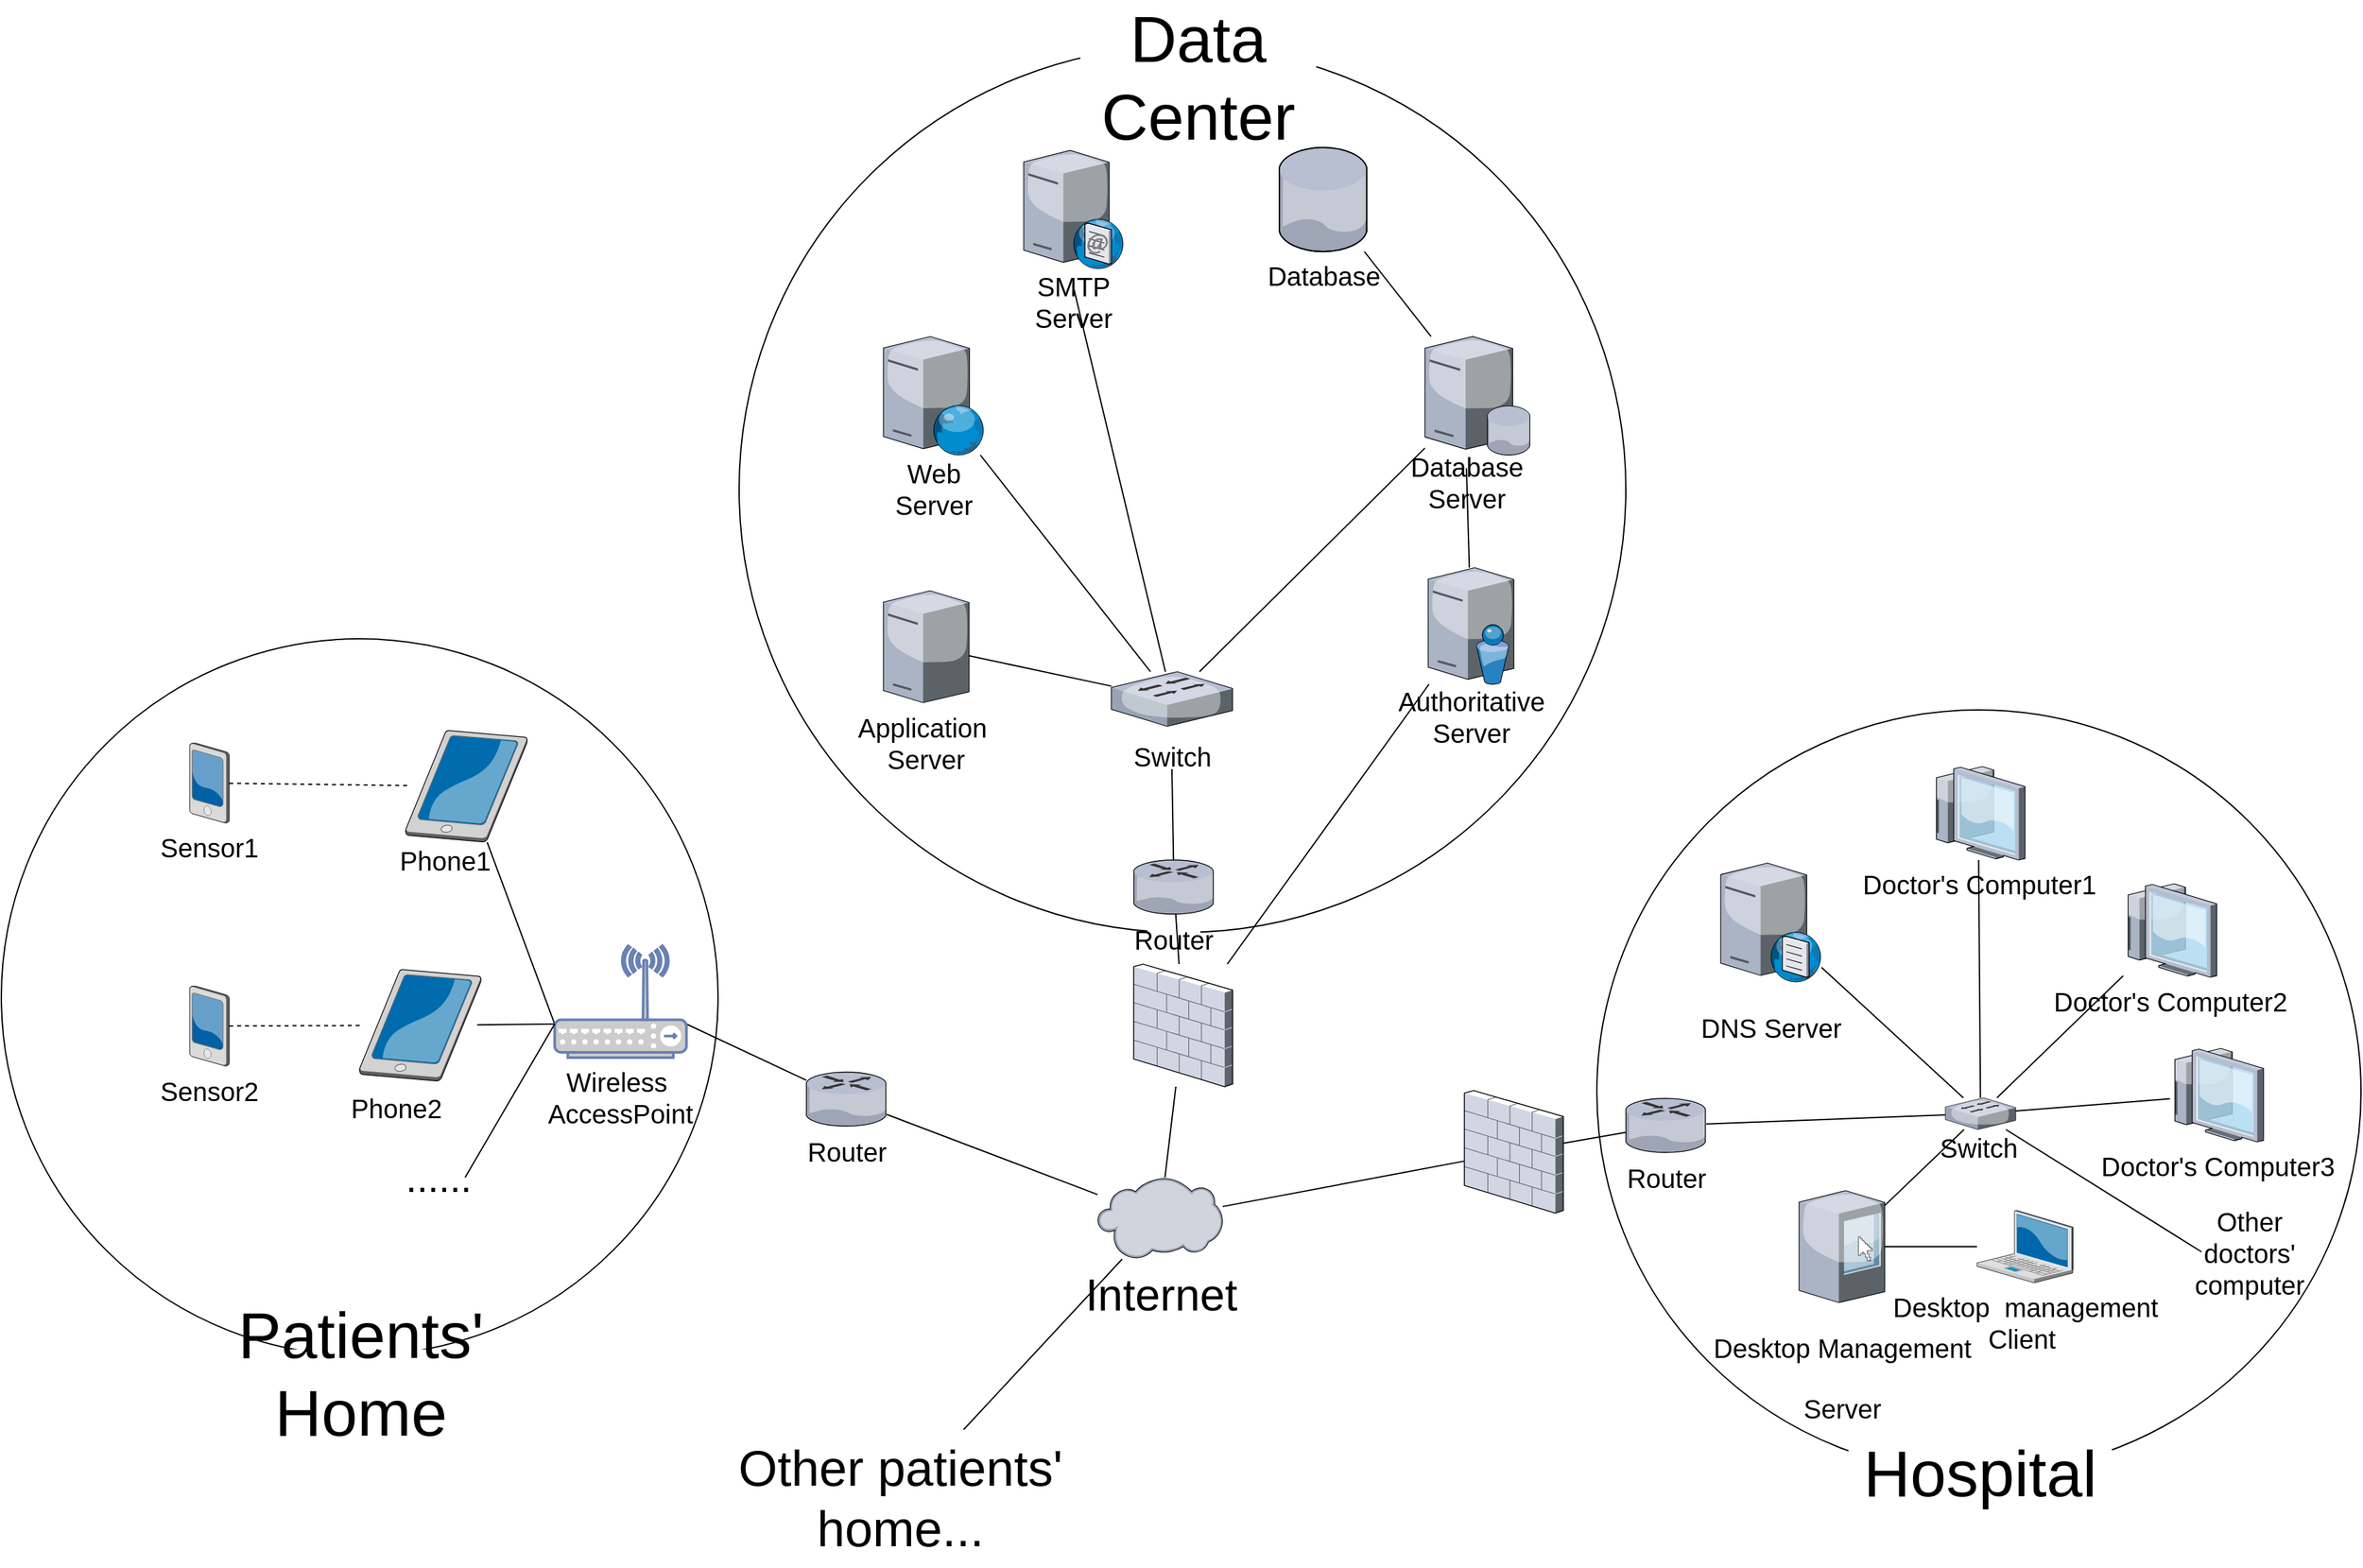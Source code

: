 <mxfile version="10.6.7" type="github"><diagram name="Page-1" id="822b0af5-4adb-64df-f703-e8dfc1f81529"><mxGraphModel dx="3344" dy="1354" grid="1" gridSize="10" guides="1" tooltips="1" connect="1" arrows="1" fold="1" page="1" pageScale="1" pageWidth="1100" pageHeight="850" background="#ffffff" math="0" shadow="0"><root><mxCell id="0"/><mxCell id="1" parent="0"/><mxCell id="VWFIFegmGs9kK9D9FBWd-44" value="" style="ellipse;whiteSpace=wrap;html=1;aspect=fixed;strokeWidth=1;fillColor=#ffffff;fontSize=20;" vertex="1" parent="1"><mxGeometry x="991" y="561" width="580" height="580" as="geometry"/></mxCell><mxCell id="VWFIFegmGs9kK9D9FBWd-1" value="" style="ellipse;whiteSpace=wrap;html=1;aspect=fixed;" vertex="1" parent="1"><mxGeometry x="340" y="57" width="673" height="673" as="geometry"/></mxCell><mxCell id="VWFIFegmGs9kK9D9FBWd-35" style="rounded=0;orthogonalLoop=1;jettySize=auto;html=1;entryX=0.5;entryY=1;entryDx=0;entryDy=0;fontSize=20;endArrow=none;endFill=0;" edge="1" parent="1" source="VWFIFegmGs9kK9D9FBWd-124" target="VWFIFegmGs9kK9D9FBWd-17"><mxGeometry relative="1" as="geometry"><mxPoint x="668.289" y="667.5" as="sourcePoint"/></mxGeometry></mxCell><mxCell id="VWFIFegmGs9kK9D9FBWd-37" style="edgeStyle=none;rounded=0;orthogonalLoop=1;jettySize=auto;html=1;fontSize=20;endArrow=none;endFill=0;" edge="1" parent="1" source="VWFIFegmGs9kK9D9FBWd-122" target="VWFIFegmGs9kK9D9FBWd-21"><mxGeometry relative="1" as="geometry"><mxPoint x="705" y="677.889" as="sourcePoint"/></mxGeometry></mxCell><mxCell id="VWFIFegmGs9kK9D9FBWd-11" value="Data &lt;br&gt;Center" style="text;html=1;align=center;verticalAlign=middle;whiteSpace=wrap;rounded=0;strokeWidth=6;fontSize=49;fillColor=#ffffff;" vertex="1" parent="1"><mxGeometry x="599" y="28" width="179" height="106" as="geometry"/></mxCell><mxCell id="VWFIFegmGs9kK9D9FBWd-15" value="" style="group" vertex="1" connectable="0" parent="1"><mxGeometry x="556" y="134" width="76" height="127" as="geometry"/></mxCell><mxCell id="VWFIFegmGs9kK9D9FBWd-4" value="" style="verticalLabelPosition=bottom;aspect=fixed;html=1;verticalAlign=top;strokeColor=none;align=center;outlineConnect=0;shape=mxgraph.citrix.smtp_server;" vertex="1" parent="VWFIFegmGs9kK9D9FBWd-15"><mxGeometry width="76" height="92" as="geometry"/></mxCell><mxCell id="VWFIFegmGs9kK9D9FBWd-14" value="SMTP Server" style="text;html=1;strokeColor=none;fillColor=none;align=center;verticalAlign=middle;whiteSpace=wrap;rounded=0;fontSize=20;" vertex="1" parent="VWFIFegmGs9kK9D9FBWd-15"><mxGeometry x="14" y="107" width="48" height="20" as="geometry"/></mxCell><mxCell id="VWFIFegmGs9kK9D9FBWd-16" value="" style="group" vertex="1" connectable="0" parent="1"><mxGeometry x="449.5" y="277.5" width="76.5" height="125" as="geometry"/></mxCell><mxCell id="VWFIFegmGs9kK9D9FBWd-5" value="" style="verticalLabelPosition=bottom;aspect=fixed;html=1;verticalAlign=top;strokeColor=none;align=center;outlineConnect=0;shape=mxgraph.citrix.web_server;" vertex="1" parent="VWFIFegmGs9kK9D9FBWd-16"><mxGeometry width="76.5" height="90" as="geometry"/></mxCell><mxCell id="VWFIFegmGs9kK9D9FBWd-12" value="Web Server" style="text;html=1;strokeColor=none;fillColor=none;align=center;verticalAlign=middle;whiteSpace=wrap;rounded=0;fontSize=20;" vertex="1" parent="VWFIFegmGs9kK9D9FBWd-16"><mxGeometry x="2.5" y="105" width="72" height="20" as="geometry"/></mxCell><mxCell id="VWFIFegmGs9kK9D9FBWd-18" value="" style="group" vertex="1" connectable="0" parent="1"><mxGeometry x="622.5" y="532" width="92" height="74" as="geometry"/></mxCell><mxCell id="VWFIFegmGs9kK9D9FBWd-7" value="" style="verticalLabelPosition=bottom;aspect=fixed;html=1;verticalAlign=top;strokeColor=none;align=center;outlineConnect=0;shape=mxgraph.citrix.switch;" vertex="1" parent="VWFIFegmGs9kK9D9FBWd-18"><mxGeometry width="92" height="41.5" as="geometry"/></mxCell><mxCell id="VWFIFegmGs9kK9D9FBWd-17" value="Switch" style="text;html=1;strokeColor=none;fillColor=none;align=center;verticalAlign=middle;whiteSpace=wrap;rounded=0;fontSize=20;" vertex="1" parent="VWFIFegmGs9kK9D9FBWd-18"><mxGeometry x="26" y="54" width="40" height="20" as="geometry"/></mxCell><mxCell id="VWFIFegmGs9kK9D9FBWd-20" value="" style="group" vertex="1" connectable="0" parent="1"><mxGeometry x="850.5" y="277.5" width="90" height="120" as="geometry"/></mxCell><mxCell id="VWFIFegmGs9kK9D9FBWd-3" value="" style="verticalLabelPosition=bottom;aspect=fixed;html=1;verticalAlign=top;strokeColor=none;align=center;outlineConnect=0;shape=mxgraph.citrix.database_server;" vertex="1" parent="VWFIFegmGs9kK9D9FBWd-20"><mxGeometry x="10" width="80" height="90" as="geometry"/></mxCell><mxCell id="VWFIFegmGs9kK9D9FBWd-19" value="Database&lt;br&gt;Server&lt;br&gt;" style="text;html=1;strokeColor=none;fillColor=none;align=center;verticalAlign=middle;whiteSpace=wrap;rounded=0;fontSize=20;" vertex="1" parent="VWFIFegmGs9kK9D9FBWd-20"><mxGeometry y="100" width="83" height="20" as="geometry"/></mxCell><mxCell id="VWFIFegmGs9kK9D9FBWd-23" value="" style="group" vertex="1" connectable="0" parent="1"><mxGeometry x="863" y="453" width="65" height="123" as="geometry"/></mxCell><mxCell id="VWFIFegmGs9kK9D9FBWd-21" value="" style="verticalLabelPosition=bottom;aspect=fixed;html=1;verticalAlign=top;strokeColor=none;align=center;outlineConnect=0;shape=mxgraph.citrix.directory_server;fillColor=#ffffff;fontSize=20;" vertex="1" parent="VWFIFegmGs9kK9D9FBWd-23"><mxGeometry width="65" height="88.5" as="geometry"/></mxCell><mxCell id="VWFIFegmGs9kK9D9FBWd-22" value="Authoritative&lt;br&gt;Server&lt;br&gt;" style="text;html=1;strokeColor=none;fillColor=none;align=center;verticalAlign=middle;whiteSpace=wrap;rounded=0;fontSize=20;" vertex="1" parent="VWFIFegmGs9kK9D9FBWd-23"><mxGeometry x="12.5" y="103" width="40" height="20" as="geometry"/></mxCell><mxCell id="VWFIFegmGs9kK9D9FBWd-26" value="" style="group" vertex="1" connectable="0" parent="1"><mxGeometry x="449.5" y="470.5" width="65" height="125.5" as="geometry"/></mxCell><mxCell id="VWFIFegmGs9kK9D9FBWd-24" value="" style="verticalLabelPosition=bottom;aspect=fixed;html=1;verticalAlign=top;strokeColor=none;align=center;outlineConnect=0;shape=mxgraph.citrix.license_server;fillColor=#ffffff;fontSize=20;" vertex="1" parent="VWFIFegmGs9kK9D9FBWd-26"><mxGeometry width="65" height="85" as="geometry"/></mxCell><mxCell id="VWFIFegmGs9kK9D9FBWd-25" value="Application&amp;nbsp;&lt;br&gt;Server&lt;br&gt;" style="text;html=1;strokeColor=none;fillColor=none;align=center;verticalAlign=middle;whiteSpace=wrap;rounded=0;fontSize=20;" vertex="1" parent="VWFIFegmGs9kK9D9FBWd-26"><mxGeometry x="12.5" y="105.5" width="40" height="20" as="geometry"/></mxCell><mxCell id="VWFIFegmGs9kK9D9FBWd-30" value="" style="group" vertex="1" connectable="0" parent="1"><mxGeometry x="750" y="134" width="67" height="106.5" as="geometry"/></mxCell><mxCell id="VWFIFegmGs9kK9D9FBWd-27" value="" style="verticalLabelPosition=bottom;aspect=fixed;html=1;verticalAlign=top;strokeColor=none;align=center;outlineConnect=0;shape=mxgraph.citrix.database;fillColor=#ffffff;fontSize=20;" vertex="1" parent="VWFIFegmGs9kK9D9FBWd-30"><mxGeometry width="67" height="79" as="geometry"/></mxCell><mxCell id="VWFIFegmGs9kK9D9FBWd-28" value="Database" style="text;html=1;strokeColor=none;fillColor=none;align=center;verticalAlign=middle;whiteSpace=wrap;rounded=0;fontSize=20;" vertex="1" parent="VWFIFegmGs9kK9D9FBWd-30"><mxGeometry x="13.5" y="86.5" width="40" height="20" as="geometry"/></mxCell><mxCell id="VWFIFegmGs9kK9D9FBWd-36" style="edgeStyle=none;rounded=0;orthogonalLoop=1;jettySize=auto;html=1;fontSize=20;endArrow=none;endFill=0;" edge="1" parent="1" source="VWFIFegmGs9kK9D9FBWd-27" target="VWFIFegmGs9kK9D9FBWd-3"><mxGeometry relative="1" as="geometry"/></mxCell><mxCell id="VWFIFegmGs9kK9D9FBWd-38" style="edgeStyle=none;rounded=0;orthogonalLoop=1;jettySize=auto;html=1;entryX=0.5;entryY=0;entryDx=0;entryDy=0;fontSize=20;endArrow=none;endFill=0;" edge="1" parent="1" source="VWFIFegmGs9kK9D9FBWd-21" target="VWFIFegmGs9kK9D9FBWd-19"><mxGeometry relative="1" as="geometry"/></mxCell><mxCell id="VWFIFegmGs9kK9D9FBWd-39" style="edgeStyle=none;rounded=0;orthogonalLoop=1;jettySize=auto;html=1;fontSize=20;endArrow=none;endFill=0;" edge="1" parent="1" source="VWFIFegmGs9kK9D9FBWd-7" target="VWFIFegmGs9kK9D9FBWd-24"><mxGeometry relative="1" as="geometry"/></mxCell><mxCell id="VWFIFegmGs9kK9D9FBWd-40" style="edgeStyle=none;rounded=0;orthogonalLoop=1;jettySize=auto;html=1;fontSize=20;endArrow=none;endFill=0;" edge="1" parent="1" source="VWFIFegmGs9kK9D9FBWd-7" target="VWFIFegmGs9kK9D9FBWd-5"><mxGeometry relative="1" as="geometry"/></mxCell><mxCell id="VWFIFegmGs9kK9D9FBWd-41" style="edgeStyle=none;rounded=0;orthogonalLoop=1;jettySize=auto;html=1;entryX=0.5;entryY=0;entryDx=0;entryDy=0;fontSize=20;endArrow=none;endFill=0;" edge="1" parent="1" source="VWFIFegmGs9kK9D9FBWd-7" target="VWFIFegmGs9kK9D9FBWd-14"><mxGeometry relative="1" as="geometry"/></mxCell><mxCell id="VWFIFegmGs9kK9D9FBWd-42" style="edgeStyle=none;rounded=0;orthogonalLoop=1;jettySize=auto;html=1;fontSize=20;endArrow=none;endFill=0;" edge="1" parent="1" source="VWFIFegmGs9kK9D9FBWd-7" target="VWFIFegmGs9kK9D9FBWd-3"><mxGeometry relative="1" as="geometry"/></mxCell><mxCell id="VWFIFegmGs9kK9D9FBWd-59" value="" style="ellipse;whiteSpace=wrap;html=1;aspect=fixed;strokeWidth=1;fillColor=#ffffff;fontSize=20;" vertex="1" parent="1"><mxGeometry x="-220" y="507" width="544" height="544" as="geometry"/></mxCell><mxCell id="VWFIFegmGs9kK9D9FBWd-60" value="Patients' Home" style="text;html=1;align=center;verticalAlign=middle;whiteSpace=wrap;rounded=0;strokeWidth=6;fontSize=49;fillColor=#ffffff;" vertex="1" parent="1"><mxGeometry x="-47" y="1046.5" width="200" height="37" as="geometry"/></mxCell><mxCell id="VWFIFegmGs9kK9D9FBWd-64" value="" style="group" vertex="1" connectable="0" parent="1"><mxGeometry x="391" y="836" width="61" height="70" as="geometry"/></mxCell><mxCell id="VWFIFegmGs9kK9D9FBWd-65" value="" style="verticalLabelPosition=bottom;aspect=fixed;html=1;verticalAlign=top;strokeColor=none;align=center;outlineConnect=0;shape=mxgraph.citrix.router;" vertex="1" parent="VWFIFegmGs9kK9D9FBWd-64"><mxGeometry width="61" height="41" as="geometry"/></mxCell><mxCell id="VWFIFegmGs9kK9D9FBWd-66" value="Router" style="text;html=1;strokeColor=none;fillColor=none;align=center;verticalAlign=middle;whiteSpace=wrap;rounded=0;fontSize=20;" vertex="1" parent="VWFIFegmGs9kK9D9FBWd-64"><mxGeometry x="10.5" y="50" width="40" height="20" as="geometry"/></mxCell><mxCell id="VWFIFegmGs9kK9D9FBWd-67" style="edgeStyle=none;rounded=0;orthogonalLoop=1;jettySize=auto;html=1;endArrow=none;endFill=0;fontSize=20;entryX=1;entryY=0.7;entryDx=0;entryDy=0;entryPerimeter=0;" edge="1" parent="1" source="VWFIFegmGs9kK9D9FBWd-65" target="VWFIFegmGs9kK9D9FBWd-70"><mxGeometry relative="1" as="geometry"><mxPoint x="339" y="848.25" as="targetPoint"/></mxGeometry></mxCell><mxCell id="VWFIFegmGs9kK9D9FBWd-68" style="edgeStyle=none;rounded=0;orthogonalLoop=1;jettySize=auto;html=1;endArrow=none;endFill=0;fontSize=20;" edge="1" parent="1" source="VWFIFegmGs9kK9D9FBWd-65" target="VWFIFegmGs9kK9D9FBWd-132"><mxGeometry relative="1" as="geometry"><mxPoint x="560" y="870" as="targetPoint"/></mxGeometry></mxCell><mxCell id="VWFIFegmGs9kK9D9FBWd-73" style="edgeStyle=none;rounded=0;orthogonalLoop=1;jettySize=auto;html=1;endArrow=none;endFill=0;fontSize=20;entryX=0;entryY=0.7;entryDx=0;entryDy=0;entryPerimeter=0;" edge="1" parent="1" source="VWFIFegmGs9kK9D9FBWd-69" target="VWFIFegmGs9kK9D9FBWd-70"><mxGeometry relative="1" as="geometry"/></mxCell><mxCell id="VWFIFegmGs9kK9D9FBWd-72" value="" style="group" vertex="1" connectable="0" parent="1"><mxGeometry x="200" y="740" width="100" height="125" as="geometry"/></mxCell><mxCell id="VWFIFegmGs9kK9D9FBWd-70" value="" style="fontColor=#0066CC;verticalAlign=top;verticalLabelPosition=bottom;labelPosition=center;align=center;html=1;outlineConnect=0;fillColor=#CCCCCC;strokeColor=#6881B3;gradientColor=none;gradientDirection=north;strokeWidth=2;shape=mxgraph.networks.wireless_hub;" vertex="1" parent="VWFIFegmGs9kK9D9FBWd-72"><mxGeometry width="100" height="85" as="geometry"/></mxCell><mxCell id="VWFIFegmGs9kK9D9FBWd-71" value="Wireless&amp;nbsp;&lt;br&gt;AccessPoint&lt;br&gt;" style="text;html=1;strokeColor=none;fillColor=none;align=center;verticalAlign=middle;whiteSpace=wrap;rounded=0;fontSize=20;" vertex="1" parent="VWFIFegmGs9kK9D9FBWd-72"><mxGeometry x="30" y="105" width="40" height="20" as="geometry"/></mxCell><mxCell id="VWFIFegmGs9kK9D9FBWd-75" style="edgeStyle=none;rounded=0;orthogonalLoop=1;jettySize=auto;html=1;entryX=0;entryY=0.7;entryDx=0;entryDy=0;entryPerimeter=0;endArrow=none;endFill=0;fontSize=20;" edge="1" parent="1" source="VWFIFegmGs9kK9D9FBWd-74" target="VWFIFegmGs9kK9D9FBWd-70"><mxGeometry relative="1" as="geometry"/></mxCell><mxCell id="VWFIFegmGs9kK9D9FBWd-77" style="edgeStyle=none;rounded=0;orthogonalLoop=1;jettySize=auto;html=1;entryX=0;entryY=0.7;entryDx=0;entryDy=0;entryPerimeter=0;endArrow=none;endFill=0;fontSize=20;exitX=1;exitY=0.5;exitDx=0;exitDy=0;" edge="1" parent="1" source="VWFIFegmGs9kK9D9FBWd-82" target="VWFIFegmGs9kK9D9FBWd-70"><mxGeometry relative="1" as="geometry"><mxPoint x="120" y="890" as="sourcePoint"/></mxGeometry></mxCell><mxCell id="VWFIFegmGs9kK9D9FBWd-86" style="edgeStyle=none;rounded=0;orthogonalLoop=1;jettySize=auto;html=1;endArrow=none;endFill=0;fontSize=30;dashed=1;" edge="1" parent="1" source="VWFIFegmGs9kK9D9FBWd-78" target="VWFIFegmGs9kK9D9FBWd-69"><mxGeometry relative="1" as="geometry"/></mxCell><mxCell id="VWFIFegmGs9kK9D9FBWd-82" value="......" style="text;html=1;strokeColor=none;fillColor=none;align=center;verticalAlign=middle;whiteSpace=wrap;rounded=0;fontSize=30;" vertex="1" parent="1"><mxGeometry x="92" y="906" width="40" height="20" as="geometry"/></mxCell><mxCell id="VWFIFegmGs9kK9D9FBWd-84" value="" style="group" vertex="1" connectable="0" parent="1"><mxGeometry x="57" y="757.5" width="82" height="115" as="geometry"/></mxCell><mxCell id="VWFIFegmGs9kK9D9FBWd-74" value="" style="verticalLabelPosition=bottom;aspect=fixed;html=1;verticalAlign=top;strokeColor=none;align=center;outlineConnect=0;shape=mxgraph.citrix.tablet_2;fillColor=#ffffff;fontSize=20;rotation=95;direction=east;" vertex="1" parent="VWFIFegmGs9kK9D9FBWd-84"><mxGeometry width="82" height="86" as="geometry"/></mxCell><mxCell id="VWFIFegmGs9kK9D9FBWd-80" value="Phone2" style="text;html=1;strokeColor=none;fillColor=none;align=center;verticalAlign=middle;whiteSpace=wrap;rounded=0;fontSize=20;" vertex="1" parent="VWFIFegmGs9kK9D9FBWd-84"><mxGeometry x="3" y="95" width="40" height="20" as="geometry"/></mxCell><mxCell id="VWFIFegmGs9kK9D9FBWd-85" value="" style="group" vertex="1" connectable="0" parent="1"><mxGeometry x="92" y="576" width="82" height="109" as="geometry"/></mxCell><mxCell id="VWFIFegmGs9kK9D9FBWd-69" value="" style="verticalLabelPosition=bottom;aspect=fixed;html=1;verticalAlign=top;strokeColor=none;align=center;outlineConnect=0;shape=mxgraph.citrix.tablet_2;fillColor=#ffffff;fontSize=20;rotation=95;direction=east;" vertex="1" parent="VWFIFegmGs9kK9D9FBWd-85"><mxGeometry width="82" height="86" as="geometry"/></mxCell><mxCell id="VWFIFegmGs9kK9D9FBWd-79" value="Phone1" style="text;html=1;strokeColor=none;fillColor=none;align=center;verticalAlign=middle;whiteSpace=wrap;rounded=0;fontSize=20;" vertex="1" parent="VWFIFegmGs9kK9D9FBWd-85"><mxGeometry x="5" y="89" width="40" height="20" as="geometry"/></mxCell><mxCell id="VWFIFegmGs9kK9D9FBWd-88" value="" style="group" vertex="1" connectable="0" parent="1"><mxGeometry x="-82" y="586" width="40" height="89" as="geometry"/></mxCell><mxCell id="VWFIFegmGs9kK9D9FBWd-78" value="" style="verticalLabelPosition=bottom;aspect=fixed;html=1;verticalAlign=top;strokeColor=none;align=center;outlineConnect=0;shape=mxgraph.citrix.pda;fillColor=#ffffff;fontSize=20;" vertex="1" parent="VWFIFegmGs9kK9D9FBWd-88"><mxGeometry x="5" width="30" height="61" as="geometry"/></mxCell><mxCell id="VWFIFegmGs9kK9D9FBWd-87" value="Sensor1" style="text;html=1;strokeColor=none;fillColor=none;align=center;verticalAlign=middle;whiteSpace=wrap;rounded=0;fontSize=20;" vertex="1" parent="VWFIFegmGs9kK9D9FBWd-88"><mxGeometry y="69" width="40" height="20" as="geometry"/></mxCell><mxCell id="VWFIFegmGs9kK9D9FBWd-89" value="" style="group" vertex="1" connectable="0" parent="1"><mxGeometry x="-82" y="770.5" width="40" height="89" as="geometry"/></mxCell><mxCell id="VWFIFegmGs9kK9D9FBWd-90" value="" style="verticalLabelPosition=bottom;aspect=fixed;html=1;verticalAlign=top;strokeColor=none;align=center;outlineConnect=0;shape=mxgraph.citrix.pda;fillColor=#ffffff;fontSize=20;" vertex="1" parent="VWFIFegmGs9kK9D9FBWd-89"><mxGeometry x="5" width="30" height="61" as="geometry"/></mxCell><mxCell id="VWFIFegmGs9kK9D9FBWd-91" value="Sensor2" style="text;html=1;strokeColor=none;fillColor=none;align=center;verticalAlign=middle;whiteSpace=wrap;rounded=0;fontSize=20;" vertex="1" parent="VWFIFegmGs9kK9D9FBWd-89"><mxGeometry y="69" width="40" height="20" as="geometry"/></mxCell><mxCell id="VWFIFegmGs9kK9D9FBWd-92" style="edgeStyle=none;rounded=0;orthogonalLoop=1;jettySize=auto;html=1;dashed=1;endArrow=none;endFill=0;fontSize=20;" edge="1" parent="1" source="VWFIFegmGs9kK9D9FBWd-90" target="VWFIFegmGs9kK9D9FBWd-74"><mxGeometry relative="1" as="geometry"/></mxCell><mxCell id="VWFIFegmGs9kK9D9FBWd-102" style="edgeStyle=none;rounded=0;orthogonalLoop=1;jettySize=auto;html=1;endArrow=none;endFill=0;fontSize=38;" edge="1" parent="1" source="VWFIFegmGs9kK9D9FBWd-101" target="VWFIFegmGs9kK9D9FBWd-132"><mxGeometry relative="1" as="geometry"><mxPoint x="640" y="1020" as="targetPoint"/></mxGeometry></mxCell><mxCell id="VWFIFegmGs9kK9D9FBWd-101" value="Other patients' home..." style="text;html=1;align=center;verticalAlign=middle;whiteSpace=wrap;rounded=0;strokeWidth=6;fontSize=38;fillColor=#ffffff;" vertex="1" parent="1"><mxGeometry x="337.5" y="1107.5" width="249" height="104" as="geometry"/></mxCell><mxCell id="VWFIFegmGs9kK9D9FBWd-53" value="" style="group" vertex="1" connectable="0" parent="1"><mxGeometry x="1013" y="856" width="61" height="70" as="geometry"/></mxCell><mxCell id="VWFIFegmGs9kK9D9FBWd-54" value="" style="verticalLabelPosition=bottom;aspect=fixed;html=1;verticalAlign=top;strokeColor=none;align=center;outlineConnect=0;shape=mxgraph.citrix.router;" vertex="1" parent="VWFIFegmGs9kK9D9FBWd-53"><mxGeometry width="61" height="41" as="geometry"/></mxCell><mxCell id="VWFIFegmGs9kK9D9FBWd-55" value="Router" style="text;html=1;strokeColor=none;fillColor=none;align=center;verticalAlign=middle;whiteSpace=wrap;rounded=0;fontSize=20;" vertex="1" parent="VWFIFegmGs9kK9D9FBWd-53"><mxGeometry x="10.5" y="50" width="40" height="20" as="geometry"/></mxCell><mxCell id="VWFIFegmGs9kK9D9FBWd-46" value="Hospital&lt;br&gt;" style="text;html=1;align=center;verticalAlign=middle;whiteSpace=wrap;rounded=0;strokeWidth=6;fontSize=49;fillColor=#ffffff;" vertex="1" parent="1"><mxGeometry x="1182" y="1122.5" width="200" height="37" as="geometry"/></mxCell><mxCell id="VWFIFegmGs9kK9D9FBWd-95" value="Doctor's Computer1" style="verticalLabelPosition=bottom;aspect=fixed;html=1;verticalAlign=top;strokeColor=none;align=center;outlineConnect=0;shape=mxgraph.citrix.thin_client;fillColor=#ffffff;fontSize=20;" vertex="1" parent="1"><mxGeometry x="1245" y="604" width="71" height="71" as="geometry"/></mxCell><mxCell id="VWFIFegmGs9kK9D9FBWd-112" style="edgeStyle=none;rounded=0;orthogonalLoop=1;jettySize=auto;html=1;endArrow=none;endFill=0;fontSize=20;" edge="1" parent="1" source="VWFIFegmGs9kK9D9FBWd-96" target="VWFIFegmGs9kK9D9FBWd-104"><mxGeometry relative="1" as="geometry"/></mxCell><mxCell id="VWFIFegmGs9kK9D9FBWd-96" value="Doctor's Computer2" style="verticalLabelPosition=bottom;aspect=fixed;html=1;verticalAlign=top;strokeColor=none;align=center;outlineConnect=0;shape=mxgraph.citrix.thin_client;fillColor=#ffffff;fontSize=20;" vertex="1" parent="1"><mxGeometry x="1390.5" y="693" width="71" height="71" as="geometry"/></mxCell><mxCell id="VWFIFegmGs9kK9D9FBWd-113" style="edgeStyle=none;rounded=0;orthogonalLoop=1;jettySize=auto;html=1;endArrow=none;endFill=0;fontSize=20;" edge="1" parent="1" source="VWFIFegmGs9kK9D9FBWd-97" target="VWFIFegmGs9kK9D9FBWd-104"><mxGeometry relative="1" as="geometry"/></mxCell><mxCell id="VWFIFegmGs9kK9D9FBWd-97" value="Doctor's Computer3" style="verticalLabelPosition=bottom;aspect=fixed;html=1;verticalAlign=top;strokeColor=none;align=center;outlineConnect=0;shape=mxgraph.citrix.thin_client;fillColor=#ffffff;fontSize=20;" vertex="1" parent="1"><mxGeometry x="1426" y="818" width="71" height="71" as="geometry"/></mxCell><mxCell id="VWFIFegmGs9kK9D9FBWd-103" value="" style="group" vertex="1" connectable="0" parent="1"><mxGeometry x="1234.5" y="855.5" width="92" height="43" as="geometry"/></mxCell><mxCell id="VWFIFegmGs9kK9D9FBWd-104" value="" style="verticalLabelPosition=bottom;aspect=fixed;html=1;verticalAlign=top;strokeColor=none;align=center;outlineConnect=0;shape=mxgraph.citrix.switch;" vertex="1" parent="VWFIFegmGs9kK9D9FBWd-103"><mxGeometry x="21" width="53.459" height="24.115" as="geometry"/></mxCell><mxCell id="VWFIFegmGs9kK9D9FBWd-105" value="Switch" style="text;html=1;strokeColor=none;fillColor=none;align=center;verticalAlign=middle;whiteSpace=wrap;rounded=0;fontSize=20;" vertex="1" parent="VWFIFegmGs9kK9D9FBWd-103"><mxGeometry x="26" y="31.378" width="40" height="11.622" as="geometry"/></mxCell><mxCell id="VWFIFegmGs9kK9D9FBWd-114" style="edgeStyle=none;rounded=0;orthogonalLoop=1;jettySize=auto;html=1;endArrow=none;endFill=0;fontSize=20;" edge="1" parent="1" source="VWFIFegmGs9kK9D9FBWd-107" target="VWFIFegmGs9kK9D9FBWd-104"><mxGeometry relative="1" as="geometry"/></mxCell><mxCell id="VWFIFegmGs9kK9D9FBWd-107" value="&lt;font style=&quot;font-size: 20px&quot;&gt;DNS Server&lt;/font&gt;" style="verticalLabelPosition=bottom;aspect=fixed;html=1;verticalAlign=top;strokeColor=none;align=center;outlineConnect=0;shape=mxgraph.citrix.dns_server;fillColor=#ffffff;fontSize=38;" vertex="1" parent="1"><mxGeometry x="1085" y="675" width="76.5" height="92.5" as="geometry"/></mxCell><mxCell id="VWFIFegmGs9kK9D9FBWd-115" style="edgeStyle=none;rounded=0;orthogonalLoop=1;jettySize=auto;html=1;endArrow=none;endFill=0;fontSize=20;" edge="1" parent="1" source="VWFIFegmGs9kK9D9FBWd-108" target="VWFIFegmGs9kK9D9FBWd-104"><mxGeometry relative="1" as="geometry"/></mxCell><mxCell id="VWFIFegmGs9kK9D9FBWd-108" value="&lt;font style=&quot;font-size: 20px&quot;&gt;Desktop&amp;nbsp;Management&lt;br&gt;Server&lt;/font&gt;&lt;br&gt;" style="verticalLabelPosition=bottom;aspect=fixed;html=1;verticalAlign=top;strokeColor=none;align=center;outlineConnect=0;shape=mxgraph.citrix.kiosk;fillColor=#ffffff;fontSize=38;" vertex="1" parent="1"><mxGeometry x="1144.5" y="926" width="65" height="85" as="geometry"/></mxCell><mxCell id="VWFIFegmGs9kK9D9FBWd-110" style="edgeStyle=none;rounded=0;orthogonalLoop=1;jettySize=auto;html=1;endArrow=none;endFill=0;fontSize=20;" edge="1" parent="1" source="VWFIFegmGs9kK9D9FBWd-109" target="VWFIFegmGs9kK9D9FBWd-108"><mxGeometry relative="1" as="geometry"/></mxCell><mxCell id="VWFIFegmGs9kK9D9FBWd-109" value="Desktop &amp;nbsp;management&lt;br&gt;Client&amp;nbsp;" style="verticalLabelPosition=bottom;aspect=fixed;html=1;verticalAlign=top;strokeColor=none;align=center;outlineConnect=0;shape=mxgraph.citrix.laptop_2;fillColor=#ffffff;fontSize=20;" vertex="1" parent="1"><mxGeometry x="1279.5" y="941" width="73" height="55" as="geometry"/></mxCell><mxCell id="VWFIFegmGs9kK9D9FBWd-111" style="edgeStyle=none;rounded=0;orthogonalLoop=1;jettySize=auto;html=1;endArrow=none;endFill=0;fontSize=20;" edge="1" parent="1" source="VWFIFegmGs9kK9D9FBWd-104" target="VWFIFegmGs9kK9D9FBWd-95"><mxGeometry relative="1" as="geometry"/></mxCell><mxCell id="VWFIFegmGs9kK9D9FBWd-117" value="Other doctors' computer" style="text;html=1;strokeColor=none;fillColor=none;align=center;verticalAlign=middle;whiteSpace=wrap;rounded=0;fontSize=20;" vertex="1" parent="1"><mxGeometry x="1450" y="943" width="73" height="59" as="geometry"/></mxCell><mxCell id="VWFIFegmGs9kK9D9FBWd-118" style="edgeStyle=none;rounded=0;orthogonalLoop=1;jettySize=auto;html=1;exitX=0.25;exitY=0;exitDx=0;exitDy=0;endArrow=none;endFill=0;fontSize=20;" edge="1" parent="1" source="VWFIFegmGs9kK9D9FBWd-117" target="VWFIFegmGs9kK9D9FBWd-117"><mxGeometry relative="1" as="geometry"/></mxCell><mxCell id="VWFIFegmGs9kK9D9FBWd-121" style="edgeStyle=none;rounded=0;orthogonalLoop=1;jettySize=auto;html=1;entryX=0;entryY=0.5;entryDx=0;entryDy=0;endArrow=none;endFill=0;fontSize=20;" edge="1" parent="1" source="VWFIFegmGs9kK9D9FBWd-104" target="VWFIFegmGs9kK9D9FBWd-117"><mxGeometry relative="1" as="geometry"/></mxCell><mxCell id="VWFIFegmGs9kK9D9FBWd-122" value="" style="verticalLabelPosition=bottom;aspect=fixed;html=1;verticalAlign=top;strokeColor=none;align=center;outlineConnect=0;shape=mxgraph.citrix.firewall;fillColor=#ffffff;fontSize=20;" vertex="1" parent="1"><mxGeometry x="639.5" y="754" width="75" height="93" as="geometry"/></mxCell><mxCell id="VWFIFegmGs9kK9D9FBWd-123" value="" style="group" vertex="1" connectable="0" parent="1"><mxGeometry x="639.5" y="675" width="61" height="70" as="geometry"/></mxCell><mxCell id="VWFIFegmGs9kK9D9FBWd-124" value="" style="verticalLabelPosition=bottom;aspect=fixed;html=1;verticalAlign=top;strokeColor=none;align=center;outlineConnect=0;shape=mxgraph.citrix.router;" vertex="1" parent="VWFIFegmGs9kK9D9FBWd-123"><mxGeometry width="61" height="41" as="geometry"/></mxCell><mxCell id="VWFIFegmGs9kK9D9FBWd-125" value="Router" style="text;html=1;align=center;verticalAlign=middle;whiteSpace=wrap;rounded=0;fontSize=20;fillColor=#ffffff;" vertex="1" parent="VWFIFegmGs9kK9D9FBWd-123"><mxGeometry x="10.5" y="50" width="40" height="20" as="geometry"/></mxCell><mxCell id="VWFIFegmGs9kK9D9FBWd-128" style="edgeStyle=none;rounded=0;orthogonalLoop=1;jettySize=auto;html=1;endArrow=none;endFill=0;fontSize=20;" edge="1" parent="1" source="VWFIFegmGs9kK9D9FBWd-124" target="VWFIFegmGs9kK9D9FBWd-122"><mxGeometry relative="1" as="geometry"/></mxCell><mxCell id="VWFIFegmGs9kK9D9FBWd-130" style="edgeStyle=none;rounded=0;orthogonalLoop=1;jettySize=auto;html=1;endArrow=none;endFill=0;fontSize=20;" edge="1" parent="1" source="VWFIFegmGs9kK9D9FBWd-129" target="VWFIFegmGs9kK9D9FBWd-54"><mxGeometry relative="1" as="geometry"/></mxCell><mxCell id="VWFIFegmGs9kK9D9FBWd-134" style="edgeStyle=none;rounded=0;orthogonalLoop=1;jettySize=auto;html=1;endArrow=none;endFill=0;fontSize=20;" edge="1" parent="1" source="VWFIFegmGs9kK9D9FBWd-129" target="VWFIFegmGs9kK9D9FBWd-132"><mxGeometry relative="1" as="geometry"/></mxCell><mxCell id="VWFIFegmGs9kK9D9FBWd-129" value="" style="verticalLabelPosition=bottom;aspect=fixed;html=1;verticalAlign=top;strokeColor=none;align=center;outlineConnect=0;shape=mxgraph.citrix.firewall;fillColor=#ffffff;fontSize=20;" vertex="1" parent="1"><mxGeometry x="890.5" y="850" width="75" height="93" as="geometry"/></mxCell><mxCell id="VWFIFegmGs9kK9D9FBWd-131" style="edgeStyle=none;rounded=0;orthogonalLoop=1;jettySize=auto;html=1;endArrow=none;endFill=0;fontSize=20;" edge="1" parent="1" source="VWFIFegmGs9kK9D9FBWd-54" target="VWFIFegmGs9kK9D9FBWd-104"><mxGeometry relative="1" as="geometry"/></mxCell><mxCell id="VWFIFegmGs9kK9D9FBWd-133" style="edgeStyle=none;rounded=0;orthogonalLoop=1;jettySize=auto;html=1;endArrow=none;endFill=0;fontSize=20;" edge="1" parent="1" source="VWFIFegmGs9kK9D9FBWd-132" target="VWFIFegmGs9kK9D9FBWd-122"><mxGeometry relative="1" as="geometry"/></mxCell><mxCell id="VWFIFegmGs9kK9D9FBWd-132" value="Internet" style="verticalLabelPosition=bottom;aspect=fixed;html=1;verticalAlign=top;strokeColor=none;align=center;outlineConnect=0;shape=mxgraph.citrix.cloud;fillColor=#ffffff;fontSize=34;" vertex="1" parent="1"><mxGeometry x="612" y="916" width="95" height="62" as="geometry"/></mxCell></root></mxGraphModel></diagram></mxfile>